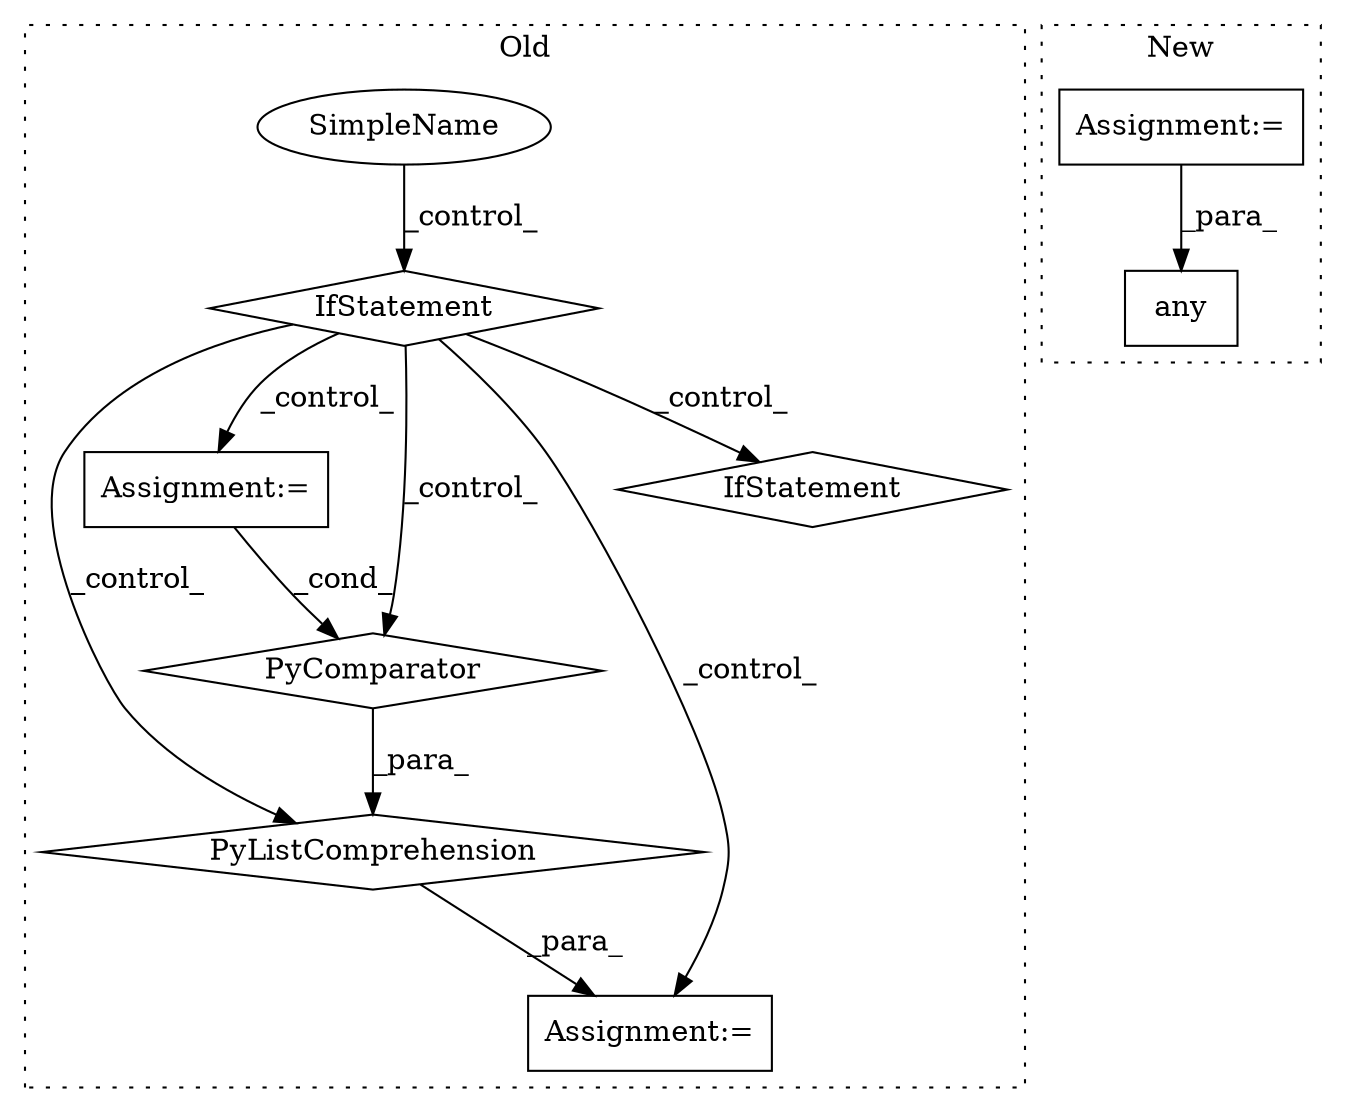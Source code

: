 digraph G {
subgraph cluster0 {
1 [label="PyListComprehension" a="109" s="1875" l="180" shape="diamond"];
3 [label="Assignment:=" a="7" s="2018" l="29" shape="box"];
4 [label="PyComparator" a="113" s="2018" l="29" shape="diamond"];
5 [label="Assignment:=" a="7" s="1849" l="1" shape="box"];
7 [label="IfStatement" a="25" s="1802,1831" l="4,2" shape="diamond"];
8 [label="SimpleName" a="42" s="" l="" shape="ellipse"];
9 [label="IfStatement" a="25" s="2018" l="29" shape="diamond"];
label = "Old";
style="dotted";
}
subgraph cluster1 {
2 [label="any" a="32" s="1410,1424" l="4,1" shape="box"];
6 [label="Assignment:=" a="7" s="1391" l="1" shape="box"];
label = "New";
style="dotted";
}
1 -> 5 [label="_para_"];
3 -> 4 [label="_cond_"];
4 -> 1 [label="_para_"];
6 -> 2 [label="_para_"];
7 -> 4 [label="_control_"];
7 -> 3 [label="_control_"];
7 -> 5 [label="_control_"];
7 -> 1 [label="_control_"];
7 -> 9 [label="_control_"];
8 -> 7 [label="_control_"];
}